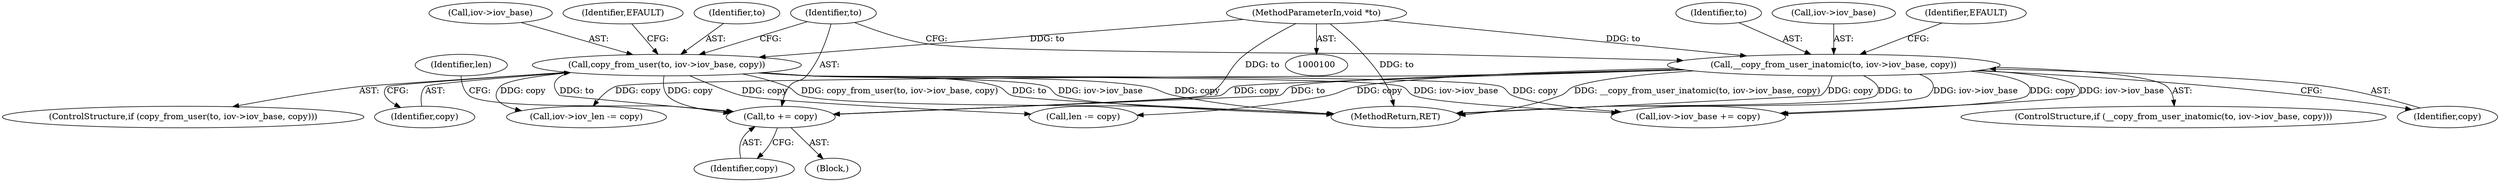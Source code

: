 digraph "1_linux_f0d1bec9d58d4c038d0ac958c9af82be6eb18045_0@API" {
"1000144" [label="(Call,to += copy)"];
"1000135" [label="(Call,copy_from_user(to, iov->iov_base, copy))"];
"1000101" [label="(MethodParameterIn,void *to)"];
"1000123" [label="(Call,__copy_from_user_inatomic(to, iov->iov_base, copy))"];
"1000150" [label="(Call,iov->iov_base += copy)"];
"1000137" [label="(Call,iov->iov_base)"];
"1000124" [label="(Identifier,to)"];
"1000162" [label="(MethodReturn,RET)"];
"1000146" [label="(Identifier,copy)"];
"1000147" [label="(Call,len -= copy)"];
"1000122" [label="(ControlStructure,if (__copy_from_user_inatomic(to, iov->iov_base, copy)))"];
"1000101" [label="(MethodParameterIn,void *to)"];
"1000125" [label="(Call,iov->iov_base)"];
"1000143" [label="(Identifier,EFAULT)"];
"1000136" [label="(Identifier,to)"];
"1000131" [label="(Identifier,EFAULT)"];
"1000148" [label="(Identifier,len)"];
"1000128" [label="(Identifier,copy)"];
"1000123" [label="(Call,__copy_from_user_inatomic(to, iov->iov_base, copy))"];
"1000155" [label="(Call,iov->iov_len -= copy)"];
"1000111" [label="(Block,)"];
"1000134" [label="(ControlStructure,if (copy_from_user(to, iov->iov_base, copy)))"];
"1000145" [label="(Identifier,to)"];
"1000140" [label="(Identifier,copy)"];
"1000135" [label="(Call,copy_from_user(to, iov->iov_base, copy))"];
"1000144" [label="(Call,to += copy)"];
"1000144" -> "1000111"  [label="AST: "];
"1000144" -> "1000146"  [label="CFG: "];
"1000145" -> "1000144"  [label="AST: "];
"1000146" -> "1000144"  [label="AST: "];
"1000148" -> "1000144"  [label="CFG: "];
"1000135" -> "1000144"  [label="DDG: copy"];
"1000135" -> "1000144"  [label="DDG: to"];
"1000123" -> "1000144"  [label="DDG: copy"];
"1000123" -> "1000144"  [label="DDG: to"];
"1000101" -> "1000144"  [label="DDG: to"];
"1000135" -> "1000134"  [label="AST: "];
"1000135" -> "1000140"  [label="CFG: "];
"1000136" -> "1000135"  [label="AST: "];
"1000137" -> "1000135"  [label="AST: "];
"1000140" -> "1000135"  [label="AST: "];
"1000143" -> "1000135"  [label="CFG: "];
"1000145" -> "1000135"  [label="CFG: "];
"1000135" -> "1000162"  [label="DDG: copy"];
"1000135" -> "1000162"  [label="DDG: copy_from_user(to, iov->iov_base, copy)"];
"1000135" -> "1000162"  [label="DDG: to"];
"1000135" -> "1000162"  [label="DDG: iov->iov_base"];
"1000101" -> "1000135"  [label="DDG: to"];
"1000135" -> "1000147"  [label="DDG: copy"];
"1000135" -> "1000150"  [label="DDG: copy"];
"1000135" -> "1000150"  [label="DDG: iov->iov_base"];
"1000135" -> "1000155"  [label="DDG: copy"];
"1000101" -> "1000100"  [label="AST: "];
"1000101" -> "1000162"  [label="DDG: to"];
"1000101" -> "1000123"  [label="DDG: to"];
"1000123" -> "1000122"  [label="AST: "];
"1000123" -> "1000128"  [label="CFG: "];
"1000124" -> "1000123"  [label="AST: "];
"1000125" -> "1000123"  [label="AST: "];
"1000128" -> "1000123"  [label="AST: "];
"1000131" -> "1000123"  [label="CFG: "];
"1000145" -> "1000123"  [label="CFG: "];
"1000123" -> "1000162"  [label="DDG: iov->iov_base"];
"1000123" -> "1000162"  [label="DDG: __copy_from_user_inatomic(to, iov->iov_base, copy)"];
"1000123" -> "1000162"  [label="DDG: copy"];
"1000123" -> "1000162"  [label="DDG: to"];
"1000123" -> "1000147"  [label="DDG: copy"];
"1000123" -> "1000150"  [label="DDG: copy"];
"1000123" -> "1000150"  [label="DDG: iov->iov_base"];
"1000123" -> "1000155"  [label="DDG: copy"];
}
